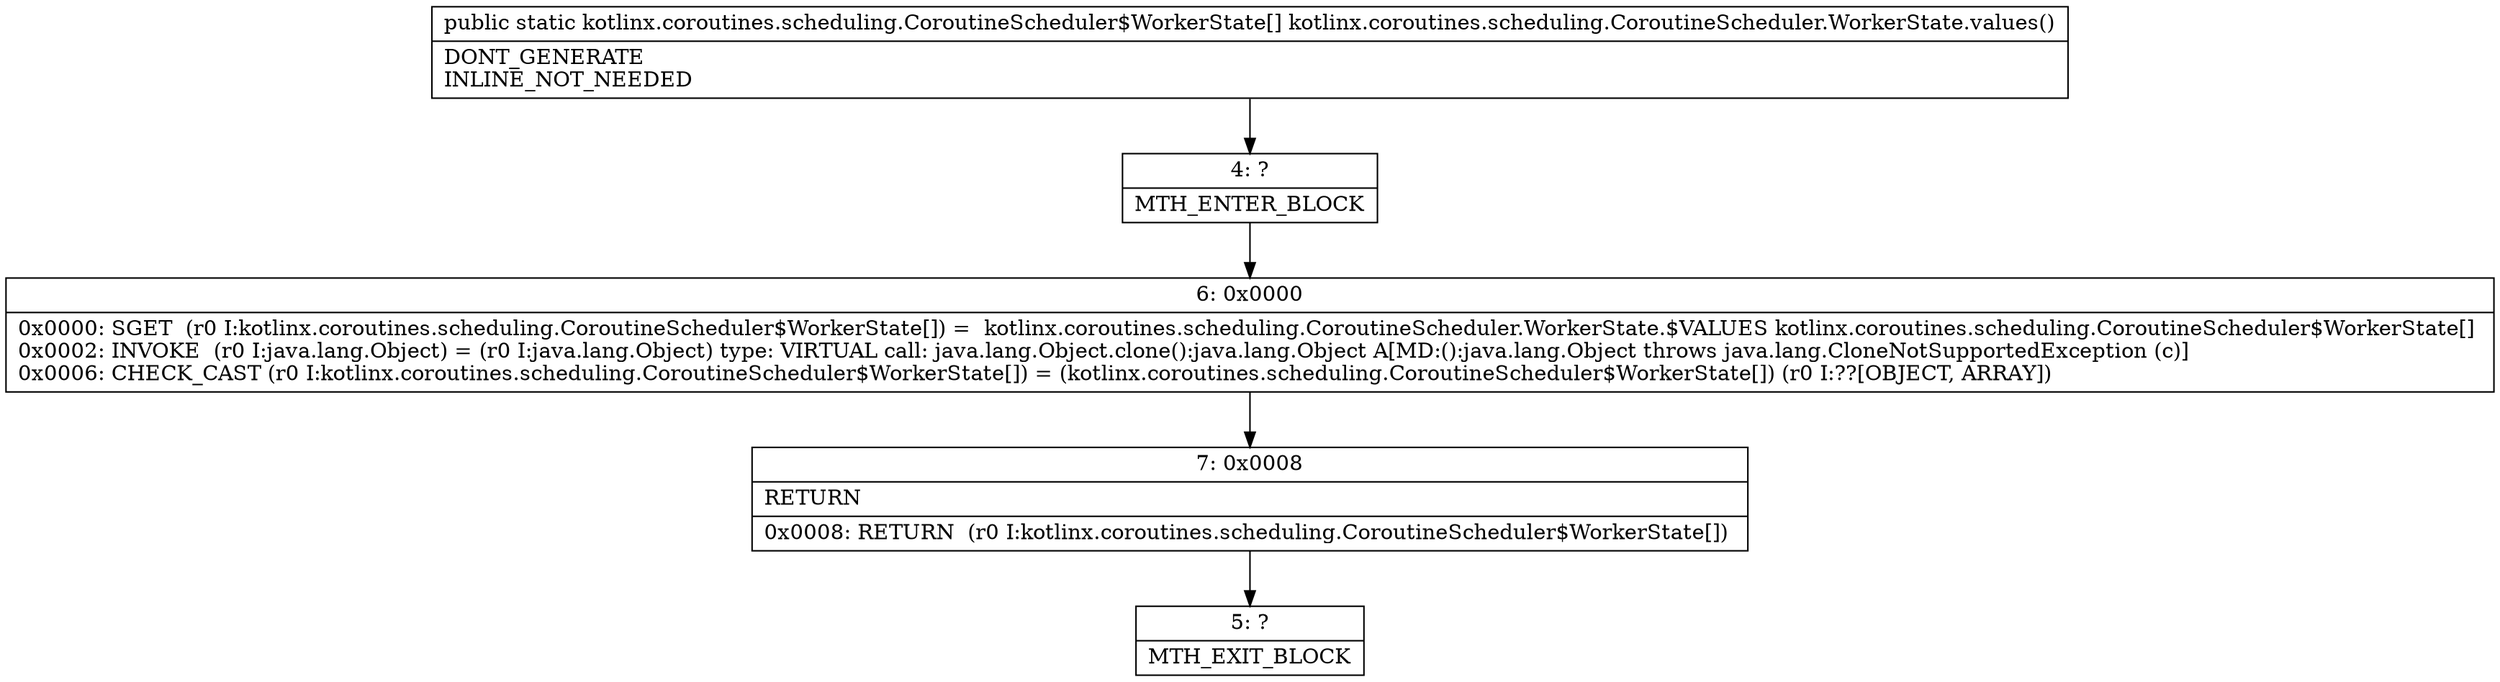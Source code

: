 digraph "CFG forkotlinx.coroutines.scheduling.CoroutineScheduler.WorkerState.values()[Lkotlinx\/coroutines\/scheduling\/CoroutineScheduler$WorkerState;" {
Node_4 [shape=record,label="{4\:\ ?|MTH_ENTER_BLOCK\l}"];
Node_6 [shape=record,label="{6\:\ 0x0000|0x0000: SGET  (r0 I:kotlinx.coroutines.scheduling.CoroutineScheduler$WorkerState[]) =  kotlinx.coroutines.scheduling.CoroutineScheduler.WorkerState.$VALUES kotlinx.coroutines.scheduling.CoroutineScheduler$WorkerState[] \l0x0002: INVOKE  (r0 I:java.lang.Object) = (r0 I:java.lang.Object) type: VIRTUAL call: java.lang.Object.clone():java.lang.Object A[MD:():java.lang.Object throws java.lang.CloneNotSupportedException (c)]\l0x0006: CHECK_CAST (r0 I:kotlinx.coroutines.scheduling.CoroutineScheduler$WorkerState[]) = (kotlinx.coroutines.scheduling.CoroutineScheduler$WorkerState[]) (r0 I:??[OBJECT, ARRAY]) \l}"];
Node_7 [shape=record,label="{7\:\ 0x0008|RETURN\l|0x0008: RETURN  (r0 I:kotlinx.coroutines.scheduling.CoroutineScheduler$WorkerState[]) \l}"];
Node_5 [shape=record,label="{5\:\ ?|MTH_EXIT_BLOCK\l}"];
MethodNode[shape=record,label="{public static kotlinx.coroutines.scheduling.CoroutineScheduler$WorkerState[] kotlinx.coroutines.scheduling.CoroutineScheduler.WorkerState.values()  | DONT_GENERATE\lINLINE_NOT_NEEDED\l}"];
MethodNode -> Node_4;Node_4 -> Node_6;
Node_6 -> Node_7;
Node_7 -> Node_5;
}

